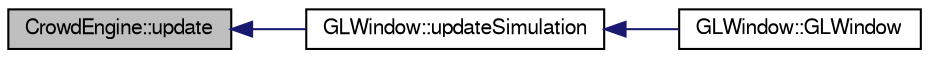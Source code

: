 digraph "CrowdEngine::update"
{
  edge [fontname="FreeSans",fontsize="10",labelfontname="FreeSans",labelfontsize="10"];
  node [fontname="FreeSans",fontsize="10",shape=record];
  rankdir="LR";
  Node1 [label="CrowdEngine::update",height=0.2,width=0.4,color="black", fillcolor="grey75", style="filled" fontcolor="black"];
  Node1 -> Node2 [dir="back",color="midnightblue",fontsize="10",style="solid",fontname="FreeSans"];
  Node2 [label="GLWindow::updateSimulation",height=0.2,width=0.4,color="black", fillcolor="white", style="filled",URL="$class_g_l_window.html#a0e32095ad99ae2109ad37c2f24f1219b"];
  Node2 -> Node3 [dir="back",color="midnightblue",fontsize="10",style="solid",fontname="FreeSans"];
  Node3 [label="GLWindow::GLWindow",height=0.2,width=0.4,color="black", fillcolor="white", style="filled",URL="$class_g_l_window.html#a8dfc33113be0a86a53ddbea054f75292",tooltip="Constructor for GLWindow. "];
}
